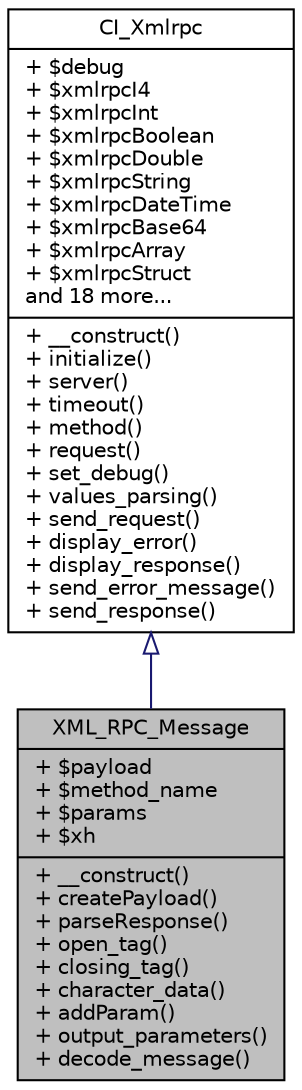 digraph "XML_RPC_Message"
{
 // LATEX_PDF_SIZE
  edge [fontname="Helvetica",fontsize="10",labelfontname="Helvetica",labelfontsize="10"];
  node [fontname="Helvetica",fontsize="10",shape=record];
  Node0 [label="{XML_RPC_Message\n|+ $payload\l+ $method_name\l+ $params\l+ $xh\l|+ __construct()\l+ createPayload()\l+ parseResponse()\l+ open_tag()\l+ closing_tag()\l+ character_data()\l+ addParam()\l+ output_parameters()\l+ decode_message()\l}",height=0.2,width=0.4,color="black", fillcolor="grey75", style="filled", fontcolor="black",tooltip=" "];
  Node1 -> Node0 [dir="back",color="midnightblue",fontsize="10",style="solid",arrowtail="onormal",fontname="Helvetica"];
  Node1 [label="{CI_Xmlrpc\n|+ $debug\l+ $xmlrpcI4\l+ $xmlrpcInt\l+ $xmlrpcBoolean\l+ $xmlrpcDouble\l+ $xmlrpcString\l+ $xmlrpcDateTime\l+ $xmlrpcBase64\l+ $xmlrpcArray\l+ $xmlrpcStruct\land 18 more...\l|+ __construct()\l+ initialize()\l+ server()\l+ timeout()\l+ method()\l+ request()\l+ set_debug()\l+ values_parsing()\l+ send_request()\l+ display_error()\l+ display_response()\l+ send_error_message()\l+ send_response()\l}",height=0.2,width=0.4,color="black", fillcolor="white", style="filled",URL="$class_c_i___xmlrpc.html",tooltip=" "];
}

